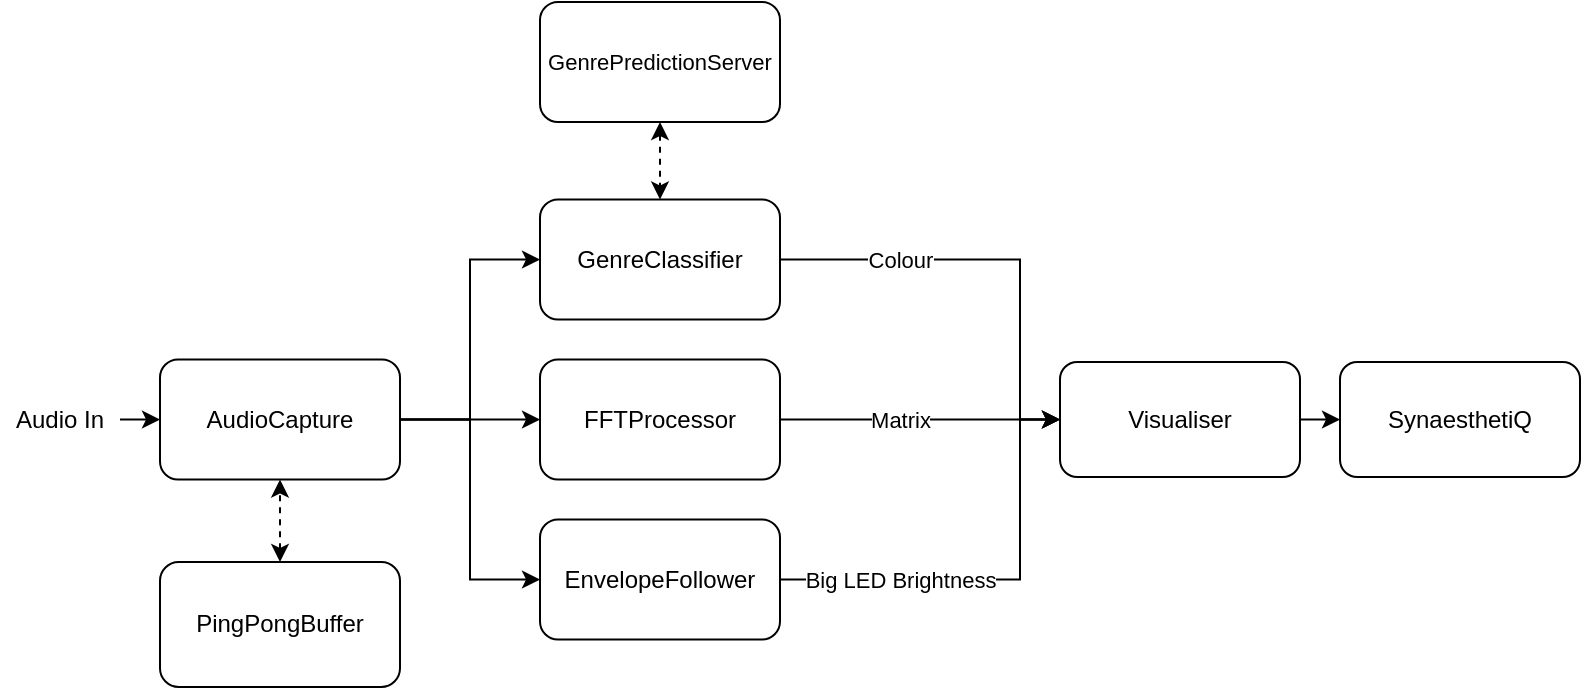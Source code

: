 <mxfile version="21.1.8" type="github">
  <diagram name="Page-1" id="vmRUkB8Ht7hPRd6HfnEO">
    <mxGraphModel dx="954" dy="647" grid="1" gridSize="10" guides="1" tooltips="1" connect="1" arrows="1" fold="1" page="1" pageScale="1" pageWidth="827" pageHeight="1169" math="0" shadow="0">
      <root>
        <mxCell id="0" />
        <mxCell id="1" parent="0" />
        <mxCell id="KrvHM5VlppT7nD_sBOFR-35" style="edgeStyle=orthogonalEdgeStyle;rounded=0;orthogonalLoop=1;jettySize=auto;html=1;exitX=1;exitY=0.5;exitDx=0;exitDy=0;entryX=0;entryY=0.5;entryDx=0;entryDy=0;startArrow=none;startFill=0;endArrow=classic;endFill=1;" parent="1" source="KrvHM5VlppT7nD_sBOFR-1" target="KrvHM5VlppT7nD_sBOFR-2" edge="1">
          <mxGeometry relative="1" as="geometry" />
        </mxCell>
        <mxCell id="KrvHM5VlppT7nD_sBOFR-1" value="Audio In" style="text;html=1;strokeColor=none;fillColor=none;align=center;verticalAlign=middle;whiteSpace=wrap;rounded=0;" parent="1" vertex="1">
          <mxGeometry x="10" y="233.75" width="60" height="30" as="geometry" />
        </mxCell>
        <mxCell id="NZMBhhaRQnhIdLQGo8B3-2" style="edgeStyle=orthogonalEdgeStyle;rounded=0;orthogonalLoop=1;jettySize=auto;html=1;exitX=1;exitY=0.5;exitDx=0;exitDy=0;entryX=0;entryY=0.5;entryDx=0;entryDy=0;" edge="1" parent="1" source="KrvHM5VlppT7nD_sBOFR-2" target="KrvHM5VlppT7nD_sBOFR-4">
          <mxGeometry relative="1" as="geometry" />
        </mxCell>
        <mxCell id="NZMBhhaRQnhIdLQGo8B3-3" style="edgeStyle=orthogonalEdgeStyle;rounded=0;orthogonalLoop=1;jettySize=auto;html=1;exitX=1;exitY=0.5;exitDx=0;exitDy=0;entryX=0;entryY=0.5;entryDx=0;entryDy=0;" edge="1" parent="1" source="KrvHM5VlppT7nD_sBOFR-2" target="KrvHM5VlppT7nD_sBOFR-7">
          <mxGeometry relative="1" as="geometry" />
        </mxCell>
        <mxCell id="NZMBhhaRQnhIdLQGo8B3-4" style="edgeStyle=orthogonalEdgeStyle;rounded=0;orthogonalLoop=1;jettySize=auto;html=1;exitX=1;exitY=0.5;exitDx=0;exitDy=0;entryX=0;entryY=0.5;entryDx=0;entryDy=0;" edge="1" parent="1" source="KrvHM5VlppT7nD_sBOFR-2" target="KrvHM5VlppT7nD_sBOFR-6">
          <mxGeometry relative="1" as="geometry" />
        </mxCell>
        <mxCell id="KrvHM5VlppT7nD_sBOFR-2" value="AudioCapture" style="rounded=1;whiteSpace=wrap;html=1;" parent="1" vertex="1">
          <mxGeometry x="90" y="218.75" width="120" height="60" as="geometry" />
        </mxCell>
        <mxCell id="NZMBhhaRQnhIdLQGo8B3-1" style="edgeStyle=orthogonalEdgeStyle;rounded=0;orthogonalLoop=1;jettySize=auto;html=1;exitX=0.5;exitY=0;exitDx=0;exitDy=0;entryX=0.5;entryY=1;entryDx=0;entryDy=0;startArrow=classic;startFill=1;dashed=1;" edge="1" parent="1" source="KrvHM5VlppT7nD_sBOFR-3" target="KrvHM5VlppT7nD_sBOFR-2">
          <mxGeometry relative="1" as="geometry" />
        </mxCell>
        <mxCell id="KrvHM5VlppT7nD_sBOFR-3" value="PingPongBuffer" style="rounded=1;whiteSpace=wrap;html=1;" parent="1" vertex="1">
          <mxGeometry x="90" y="320" width="120" height="62.5" as="geometry" />
        </mxCell>
        <mxCell id="KrvHM5VlppT7nD_sBOFR-30" style="edgeStyle=orthogonalEdgeStyle;rounded=0;orthogonalLoop=1;jettySize=auto;html=1;exitX=1;exitY=0.5;exitDx=0;exitDy=0;entryX=0;entryY=0.5;entryDx=0;entryDy=0;startArrow=none;startFill=0;endArrow=classic;endFill=1;verticalAlign=top;" parent="1" source="KrvHM5VlppT7nD_sBOFR-4" target="KrvHM5VlppT7nD_sBOFR-11" edge="1">
          <mxGeometry relative="1" as="geometry">
            <Array as="points">
              <mxPoint x="520" y="168.75" />
              <mxPoint x="520" y="248.75" />
            </Array>
          </mxGeometry>
        </mxCell>
        <mxCell id="KrvHM5VlppT7nD_sBOFR-40" value="Colour" style="edgeLabel;html=1;align=center;verticalAlign=middle;resizable=0;points=[];fontSize=11;" parent="KrvHM5VlppT7nD_sBOFR-30" vertex="1" connectable="0">
          <mxGeometry x="-0.354" y="-2" relative="1" as="geometry">
            <mxPoint x="-11" y="-2" as="offset" />
          </mxGeometry>
        </mxCell>
        <mxCell id="KrvHM5VlppT7nD_sBOFR-4" value="GenreClassifier" style="rounded=1;whiteSpace=wrap;html=1;" parent="1" vertex="1">
          <mxGeometry x="280" y="138.75" width="120" height="60" as="geometry" />
        </mxCell>
        <mxCell id="KrvHM5VlppT7nD_sBOFR-32" style="edgeStyle=orthogonalEdgeStyle;rounded=0;orthogonalLoop=1;jettySize=auto;html=1;exitX=1;exitY=0.5;exitDx=0;exitDy=0;entryX=0;entryY=0.5;entryDx=0;entryDy=0;startArrow=none;startFill=0;endArrow=classic;endFill=1;" parent="1" source="KrvHM5VlppT7nD_sBOFR-6" target="KrvHM5VlppT7nD_sBOFR-11" edge="1">
          <mxGeometry relative="1" as="geometry">
            <Array as="points">
              <mxPoint x="520" y="328.75" />
              <mxPoint x="520" y="248.75" />
            </Array>
          </mxGeometry>
        </mxCell>
        <mxCell id="KrvHM5VlppT7nD_sBOFR-42" value="Big LED Brightness" style="edgeLabel;html=1;align=center;verticalAlign=middle;resizable=0;points=[];fontSize=11;" parent="KrvHM5VlppT7nD_sBOFR-32" vertex="1" connectable="0">
          <mxGeometry x="-0.336" y="-5" relative="1" as="geometry">
            <mxPoint x="-13" y="-5" as="offset" />
          </mxGeometry>
        </mxCell>
        <mxCell id="KrvHM5VlppT7nD_sBOFR-6" value="EnvelopeFollower" style="rounded=1;whiteSpace=wrap;html=1;" parent="1" vertex="1">
          <mxGeometry x="280" y="298.75" width="120" height="60" as="geometry" />
        </mxCell>
        <mxCell id="KrvHM5VlppT7nD_sBOFR-31" style="edgeStyle=orthogonalEdgeStyle;rounded=0;orthogonalLoop=1;jettySize=auto;html=1;exitX=1;exitY=0.5;exitDx=0;exitDy=0;entryX=0;entryY=0.5;entryDx=0;entryDy=0;startArrow=none;startFill=0;endArrow=classic;endFill=1;" parent="1" source="KrvHM5VlppT7nD_sBOFR-7" target="KrvHM5VlppT7nD_sBOFR-11" edge="1">
          <mxGeometry relative="1" as="geometry" />
        </mxCell>
        <mxCell id="KrvHM5VlppT7nD_sBOFR-41" value="Matrix" style="edgeLabel;html=1;align=center;verticalAlign=middle;resizable=0;points=[];fontSize=11;" parent="KrvHM5VlppT7nD_sBOFR-31" vertex="1" connectable="0">
          <mxGeometry x="-0.314" y="-2" relative="1" as="geometry">
            <mxPoint x="12" y="-2" as="offset" />
          </mxGeometry>
        </mxCell>
        <mxCell id="KrvHM5VlppT7nD_sBOFR-7" value="FFTProcessor" style="rounded=1;whiteSpace=wrap;html=1;" parent="1" vertex="1">
          <mxGeometry x="280" y="218.75" width="120" height="60" as="geometry" />
        </mxCell>
        <mxCell id="KrvHM5VlppT7nD_sBOFR-34" style="edgeStyle=orthogonalEdgeStyle;rounded=0;orthogonalLoop=1;jettySize=auto;html=1;exitX=1;exitY=0.5;exitDx=0;exitDy=0;entryX=0;entryY=0.5;entryDx=0;entryDy=0;startArrow=none;startFill=0;endArrow=classic;endFill=1;" parent="1" source="KrvHM5VlppT7nD_sBOFR-11" target="KrvHM5VlppT7nD_sBOFR-33" edge="1">
          <mxGeometry relative="1" as="geometry" />
        </mxCell>
        <mxCell id="KrvHM5VlppT7nD_sBOFR-11" value="Visualiser" style="rounded=1;whiteSpace=wrap;html=1;verticalAlign=middle;fillColor=none;" parent="1" vertex="1">
          <mxGeometry x="540" y="220" width="120" height="57.5" as="geometry" />
        </mxCell>
        <mxCell id="KrvHM5VlppT7nD_sBOFR-33" value="SynaesthetiQ" style="rounded=1;whiteSpace=wrap;html=1;verticalAlign=middle;fillColor=none;" parent="1" vertex="1">
          <mxGeometry x="680" y="220" width="120" height="57.5" as="geometry" />
        </mxCell>
        <mxCell id="KrvHM5VlppT7nD_sBOFR-38" style="edgeStyle=orthogonalEdgeStyle;rounded=0;orthogonalLoop=1;jettySize=auto;html=1;exitX=0.5;exitY=1;exitDx=0;exitDy=0;entryX=0.5;entryY=0;entryDx=0;entryDy=0;dashed=1;fontSize=11;startArrow=classic;startFill=1;endArrow=classic;endFill=1;" parent="1" source="KrvHM5VlppT7nD_sBOFR-37" target="KrvHM5VlppT7nD_sBOFR-4" edge="1">
          <mxGeometry relative="1" as="geometry" />
        </mxCell>
        <mxCell id="KrvHM5VlppT7nD_sBOFR-37" value="GenrePredictionServer" style="rounded=1;whiteSpace=wrap;html=1;fontSize=11;" parent="1" vertex="1">
          <mxGeometry x="280" y="40" width="120" height="60" as="geometry" />
        </mxCell>
      </root>
    </mxGraphModel>
  </diagram>
</mxfile>
